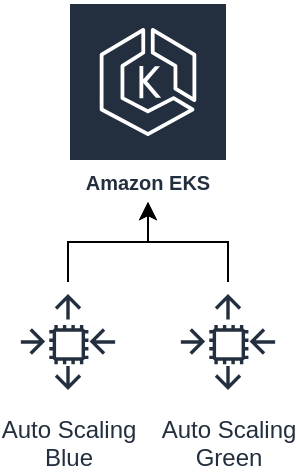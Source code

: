 <mxfile version="10.8.3" type="device"><diagram id="TtsPq7WhLgJDwxgNWEYs" name="Page-1"><mxGraphModel dx="1078" dy="812" grid="1" gridSize="10" guides="1" tooltips="1" connect="1" arrows="1" fold="1" page="1" pageScale="1" pageWidth="827" pageHeight="1169" math="0" shadow="0"><root><mxCell id="0"/><mxCell id="1" parent="0"/><mxCell id="Fly_ZH1HUr_28ibL3yUE-3" value="Amazon EKS" style="outlineConnect=0;fontColor=#232F3E;gradientColor=none;strokeColor=#ffffff;fillColor=#232F3E;dashed=0;verticalLabelPosition=middle;verticalAlign=bottom;align=center;html=1;whiteSpace=wrap;fontSize=10;fontStyle=1;spacing=3;shape=mxgraph.aws4.productIcon;prIcon=mxgraph.aws4.eks;" parent="1" vertex="1"><mxGeometry x="110" y="60" width="80" height="100" as="geometry"/></mxCell><mxCell id="Fly_ZH1HUr_28ibL3yUE-6" style="edgeStyle=orthogonalEdgeStyle;rounded=0;orthogonalLoop=1;jettySize=auto;html=1;" parent="1" source="Fly_ZH1HUr_28ibL3yUE-4" target="Fly_ZH1HUr_28ibL3yUE-3" edge="1"><mxGeometry relative="1" as="geometry"/></mxCell><mxCell id="Fly_ZH1HUr_28ibL3yUE-4" value="Auto Scaling&lt;br&gt;Blue&lt;br&gt;" style="outlineConnect=0;fontColor=#232F3E;gradientColor=none;strokeColor=#232F3E;fillColor=#ffffff;dashed=0;verticalLabelPosition=bottom;verticalAlign=top;align=center;html=1;fontSize=12;fontStyle=0;aspect=fixed;shape=mxgraph.aws4.resourceIcon;resIcon=mxgraph.aws4.auto_scaling;" parent="1" vertex="1"><mxGeometry x="80" y="200" width="60" height="60" as="geometry"/></mxCell><mxCell id="Fly_ZH1HUr_28ibL3yUE-7" style="edgeStyle=orthogonalEdgeStyle;rounded=0;orthogonalLoop=1;jettySize=auto;html=1;" parent="1" source="Fly_ZH1HUr_28ibL3yUE-5" target="Fly_ZH1HUr_28ibL3yUE-3" edge="1"><mxGeometry relative="1" as="geometry"/></mxCell><mxCell id="Fly_ZH1HUr_28ibL3yUE-5" value="Auto Scaling&lt;br&gt;Green&lt;br&gt;" style="outlineConnect=0;fontColor=#232F3E;gradientColor=none;strokeColor=#232F3E;fillColor=#ffffff;dashed=0;verticalLabelPosition=bottom;verticalAlign=top;align=center;html=1;fontSize=12;fontStyle=0;aspect=fixed;shape=mxgraph.aws4.resourceIcon;resIcon=mxgraph.aws4.auto_scaling;" parent="1" vertex="1"><mxGeometry x="160" y="200" width="60" height="60" as="geometry"/></mxCell></root></mxGraphModel></diagram></mxfile>